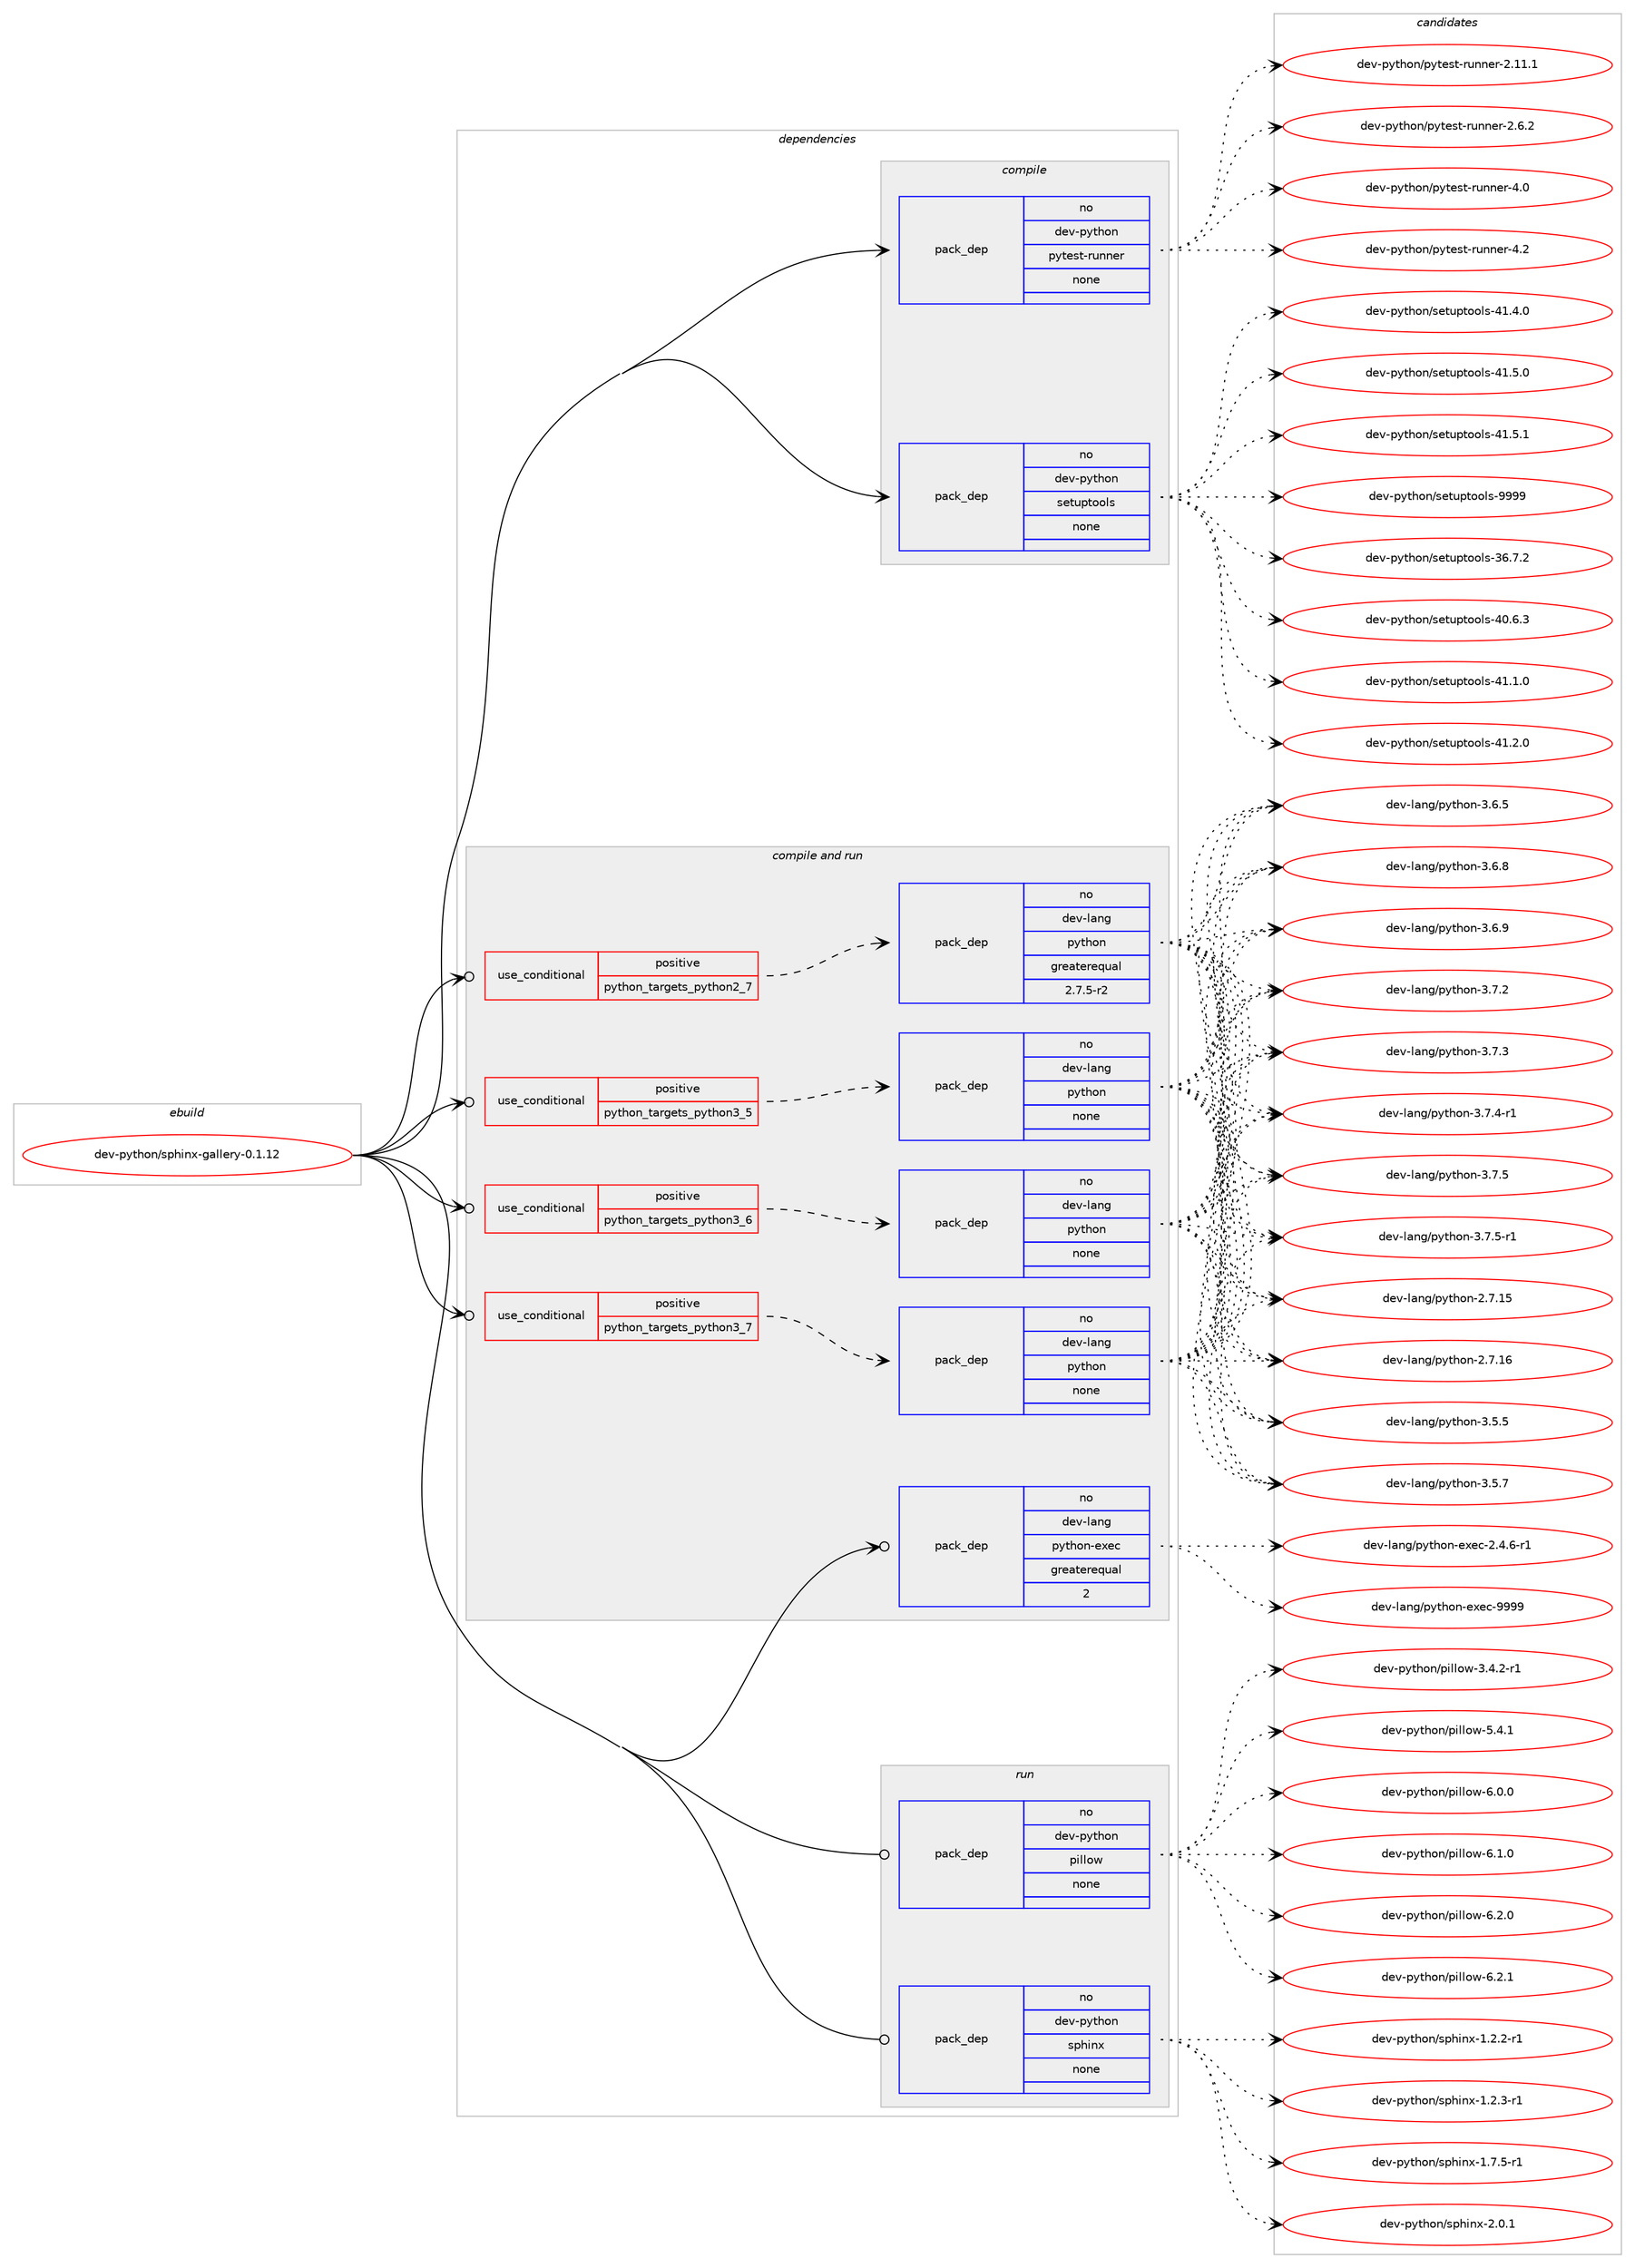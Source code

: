 digraph prolog {

# *************
# Graph options
# *************

newrank=true;
concentrate=true;
compound=true;
graph [rankdir=LR,fontname=Helvetica,fontsize=10,ranksep=1.5];#, ranksep=2.5, nodesep=0.2];
edge  [arrowhead=vee];
node  [fontname=Helvetica,fontsize=10];

# **********
# The ebuild
# **********

subgraph cluster_leftcol {
color=gray;
rank=same;
label=<<i>ebuild</i>>;
id [label="dev-python/sphinx-gallery-0.1.12", color=red, width=4, href="../dev-python/sphinx-gallery-0.1.12.svg"];
}

# ****************
# The dependencies
# ****************

subgraph cluster_midcol {
color=gray;
label=<<i>dependencies</i>>;
subgraph cluster_compile {
fillcolor="#eeeeee";
style=filled;
label=<<i>compile</i>>;
subgraph pack476571 {
dependency638097 [label=<<TABLE BORDER="0" CELLBORDER="1" CELLSPACING="0" CELLPADDING="4" WIDTH="220"><TR><TD ROWSPAN="6" CELLPADDING="30">pack_dep</TD></TR><TR><TD WIDTH="110">no</TD></TR><TR><TD>dev-python</TD></TR><TR><TD>pytest-runner</TD></TR><TR><TD>none</TD></TR><TR><TD></TD></TR></TABLE>>, shape=none, color=blue];
}
id:e -> dependency638097:w [weight=20,style="solid",arrowhead="vee"];
subgraph pack476572 {
dependency638098 [label=<<TABLE BORDER="0" CELLBORDER="1" CELLSPACING="0" CELLPADDING="4" WIDTH="220"><TR><TD ROWSPAN="6" CELLPADDING="30">pack_dep</TD></TR><TR><TD WIDTH="110">no</TD></TR><TR><TD>dev-python</TD></TR><TR><TD>setuptools</TD></TR><TR><TD>none</TD></TR><TR><TD></TD></TR></TABLE>>, shape=none, color=blue];
}
id:e -> dependency638098:w [weight=20,style="solid",arrowhead="vee"];
}
subgraph cluster_compileandrun {
fillcolor="#eeeeee";
style=filled;
label=<<i>compile and run</i>>;
subgraph cond149645 {
dependency638099 [label=<<TABLE BORDER="0" CELLBORDER="1" CELLSPACING="0" CELLPADDING="4"><TR><TD ROWSPAN="3" CELLPADDING="10">use_conditional</TD></TR><TR><TD>positive</TD></TR><TR><TD>python_targets_python2_7</TD></TR></TABLE>>, shape=none, color=red];
subgraph pack476573 {
dependency638100 [label=<<TABLE BORDER="0" CELLBORDER="1" CELLSPACING="0" CELLPADDING="4" WIDTH="220"><TR><TD ROWSPAN="6" CELLPADDING="30">pack_dep</TD></TR><TR><TD WIDTH="110">no</TD></TR><TR><TD>dev-lang</TD></TR><TR><TD>python</TD></TR><TR><TD>greaterequal</TD></TR><TR><TD>2.7.5-r2</TD></TR></TABLE>>, shape=none, color=blue];
}
dependency638099:e -> dependency638100:w [weight=20,style="dashed",arrowhead="vee"];
}
id:e -> dependency638099:w [weight=20,style="solid",arrowhead="odotvee"];
subgraph cond149646 {
dependency638101 [label=<<TABLE BORDER="0" CELLBORDER="1" CELLSPACING="0" CELLPADDING="4"><TR><TD ROWSPAN="3" CELLPADDING="10">use_conditional</TD></TR><TR><TD>positive</TD></TR><TR><TD>python_targets_python3_5</TD></TR></TABLE>>, shape=none, color=red];
subgraph pack476574 {
dependency638102 [label=<<TABLE BORDER="0" CELLBORDER="1" CELLSPACING="0" CELLPADDING="4" WIDTH="220"><TR><TD ROWSPAN="6" CELLPADDING="30">pack_dep</TD></TR><TR><TD WIDTH="110">no</TD></TR><TR><TD>dev-lang</TD></TR><TR><TD>python</TD></TR><TR><TD>none</TD></TR><TR><TD></TD></TR></TABLE>>, shape=none, color=blue];
}
dependency638101:e -> dependency638102:w [weight=20,style="dashed",arrowhead="vee"];
}
id:e -> dependency638101:w [weight=20,style="solid",arrowhead="odotvee"];
subgraph cond149647 {
dependency638103 [label=<<TABLE BORDER="0" CELLBORDER="1" CELLSPACING="0" CELLPADDING="4"><TR><TD ROWSPAN="3" CELLPADDING="10">use_conditional</TD></TR><TR><TD>positive</TD></TR><TR><TD>python_targets_python3_6</TD></TR></TABLE>>, shape=none, color=red];
subgraph pack476575 {
dependency638104 [label=<<TABLE BORDER="0" CELLBORDER="1" CELLSPACING="0" CELLPADDING="4" WIDTH="220"><TR><TD ROWSPAN="6" CELLPADDING="30">pack_dep</TD></TR><TR><TD WIDTH="110">no</TD></TR><TR><TD>dev-lang</TD></TR><TR><TD>python</TD></TR><TR><TD>none</TD></TR><TR><TD></TD></TR></TABLE>>, shape=none, color=blue];
}
dependency638103:e -> dependency638104:w [weight=20,style="dashed",arrowhead="vee"];
}
id:e -> dependency638103:w [weight=20,style="solid",arrowhead="odotvee"];
subgraph cond149648 {
dependency638105 [label=<<TABLE BORDER="0" CELLBORDER="1" CELLSPACING="0" CELLPADDING="4"><TR><TD ROWSPAN="3" CELLPADDING="10">use_conditional</TD></TR><TR><TD>positive</TD></TR><TR><TD>python_targets_python3_7</TD></TR></TABLE>>, shape=none, color=red];
subgraph pack476576 {
dependency638106 [label=<<TABLE BORDER="0" CELLBORDER="1" CELLSPACING="0" CELLPADDING="4" WIDTH="220"><TR><TD ROWSPAN="6" CELLPADDING="30">pack_dep</TD></TR><TR><TD WIDTH="110">no</TD></TR><TR><TD>dev-lang</TD></TR><TR><TD>python</TD></TR><TR><TD>none</TD></TR><TR><TD></TD></TR></TABLE>>, shape=none, color=blue];
}
dependency638105:e -> dependency638106:w [weight=20,style="dashed",arrowhead="vee"];
}
id:e -> dependency638105:w [weight=20,style="solid",arrowhead="odotvee"];
subgraph pack476577 {
dependency638107 [label=<<TABLE BORDER="0" CELLBORDER="1" CELLSPACING="0" CELLPADDING="4" WIDTH="220"><TR><TD ROWSPAN="6" CELLPADDING="30">pack_dep</TD></TR><TR><TD WIDTH="110">no</TD></TR><TR><TD>dev-lang</TD></TR><TR><TD>python-exec</TD></TR><TR><TD>greaterequal</TD></TR><TR><TD>2</TD></TR></TABLE>>, shape=none, color=blue];
}
id:e -> dependency638107:w [weight=20,style="solid",arrowhead="odotvee"];
}
subgraph cluster_run {
fillcolor="#eeeeee";
style=filled;
label=<<i>run</i>>;
subgraph pack476578 {
dependency638108 [label=<<TABLE BORDER="0" CELLBORDER="1" CELLSPACING="0" CELLPADDING="4" WIDTH="220"><TR><TD ROWSPAN="6" CELLPADDING="30">pack_dep</TD></TR><TR><TD WIDTH="110">no</TD></TR><TR><TD>dev-python</TD></TR><TR><TD>pillow</TD></TR><TR><TD>none</TD></TR><TR><TD></TD></TR></TABLE>>, shape=none, color=blue];
}
id:e -> dependency638108:w [weight=20,style="solid",arrowhead="odot"];
subgraph pack476579 {
dependency638109 [label=<<TABLE BORDER="0" CELLBORDER="1" CELLSPACING="0" CELLPADDING="4" WIDTH="220"><TR><TD ROWSPAN="6" CELLPADDING="30">pack_dep</TD></TR><TR><TD WIDTH="110">no</TD></TR><TR><TD>dev-python</TD></TR><TR><TD>sphinx</TD></TR><TR><TD>none</TD></TR><TR><TD></TD></TR></TABLE>>, shape=none, color=blue];
}
id:e -> dependency638109:w [weight=20,style="solid",arrowhead="odot"];
}
}

# **************
# The candidates
# **************

subgraph cluster_choices {
rank=same;
color=gray;
label=<<i>candidates</i>>;

subgraph choice476571 {
color=black;
nodesep=1;
choice10010111845112121116104111110471121211161011151164511411711011010111445504649494649 [label="dev-python/pytest-runner-2.11.1", color=red, width=4,href="../dev-python/pytest-runner-2.11.1.svg"];
choice100101118451121211161041111104711212111610111511645114117110110101114455046544650 [label="dev-python/pytest-runner-2.6.2", color=red, width=4,href="../dev-python/pytest-runner-2.6.2.svg"];
choice10010111845112121116104111110471121211161011151164511411711011010111445524648 [label="dev-python/pytest-runner-4.0", color=red, width=4,href="../dev-python/pytest-runner-4.0.svg"];
choice10010111845112121116104111110471121211161011151164511411711011010111445524650 [label="dev-python/pytest-runner-4.2", color=red, width=4,href="../dev-python/pytest-runner-4.2.svg"];
dependency638097:e -> choice10010111845112121116104111110471121211161011151164511411711011010111445504649494649:w [style=dotted,weight="100"];
dependency638097:e -> choice100101118451121211161041111104711212111610111511645114117110110101114455046544650:w [style=dotted,weight="100"];
dependency638097:e -> choice10010111845112121116104111110471121211161011151164511411711011010111445524648:w [style=dotted,weight="100"];
dependency638097:e -> choice10010111845112121116104111110471121211161011151164511411711011010111445524650:w [style=dotted,weight="100"];
}
subgraph choice476572 {
color=black;
nodesep=1;
choice100101118451121211161041111104711510111611711211611111110811545515446554650 [label="dev-python/setuptools-36.7.2", color=red, width=4,href="../dev-python/setuptools-36.7.2.svg"];
choice100101118451121211161041111104711510111611711211611111110811545524846544651 [label="dev-python/setuptools-40.6.3", color=red, width=4,href="../dev-python/setuptools-40.6.3.svg"];
choice100101118451121211161041111104711510111611711211611111110811545524946494648 [label="dev-python/setuptools-41.1.0", color=red, width=4,href="../dev-python/setuptools-41.1.0.svg"];
choice100101118451121211161041111104711510111611711211611111110811545524946504648 [label="dev-python/setuptools-41.2.0", color=red, width=4,href="../dev-python/setuptools-41.2.0.svg"];
choice100101118451121211161041111104711510111611711211611111110811545524946524648 [label="dev-python/setuptools-41.4.0", color=red, width=4,href="../dev-python/setuptools-41.4.0.svg"];
choice100101118451121211161041111104711510111611711211611111110811545524946534648 [label="dev-python/setuptools-41.5.0", color=red, width=4,href="../dev-python/setuptools-41.5.0.svg"];
choice100101118451121211161041111104711510111611711211611111110811545524946534649 [label="dev-python/setuptools-41.5.1", color=red, width=4,href="../dev-python/setuptools-41.5.1.svg"];
choice10010111845112121116104111110471151011161171121161111111081154557575757 [label="dev-python/setuptools-9999", color=red, width=4,href="../dev-python/setuptools-9999.svg"];
dependency638098:e -> choice100101118451121211161041111104711510111611711211611111110811545515446554650:w [style=dotted,weight="100"];
dependency638098:e -> choice100101118451121211161041111104711510111611711211611111110811545524846544651:w [style=dotted,weight="100"];
dependency638098:e -> choice100101118451121211161041111104711510111611711211611111110811545524946494648:w [style=dotted,weight="100"];
dependency638098:e -> choice100101118451121211161041111104711510111611711211611111110811545524946504648:w [style=dotted,weight="100"];
dependency638098:e -> choice100101118451121211161041111104711510111611711211611111110811545524946524648:w [style=dotted,weight="100"];
dependency638098:e -> choice100101118451121211161041111104711510111611711211611111110811545524946534648:w [style=dotted,weight="100"];
dependency638098:e -> choice100101118451121211161041111104711510111611711211611111110811545524946534649:w [style=dotted,weight="100"];
dependency638098:e -> choice10010111845112121116104111110471151011161171121161111111081154557575757:w [style=dotted,weight="100"];
}
subgraph choice476573 {
color=black;
nodesep=1;
choice10010111845108971101034711212111610411111045504655464953 [label="dev-lang/python-2.7.15", color=red, width=4,href="../dev-lang/python-2.7.15.svg"];
choice10010111845108971101034711212111610411111045504655464954 [label="dev-lang/python-2.7.16", color=red, width=4,href="../dev-lang/python-2.7.16.svg"];
choice100101118451089711010347112121116104111110455146534653 [label="dev-lang/python-3.5.5", color=red, width=4,href="../dev-lang/python-3.5.5.svg"];
choice100101118451089711010347112121116104111110455146534655 [label="dev-lang/python-3.5.7", color=red, width=4,href="../dev-lang/python-3.5.7.svg"];
choice100101118451089711010347112121116104111110455146544653 [label="dev-lang/python-3.6.5", color=red, width=4,href="../dev-lang/python-3.6.5.svg"];
choice100101118451089711010347112121116104111110455146544656 [label="dev-lang/python-3.6.8", color=red, width=4,href="../dev-lang/python-3.6.8.svg"];
choice100101118451089711010347112121116104111110455146544657 [label="dev-lang/python-3.6.9", color=red, width=4,href="../dev-lang/python-3.6.9.svg"];
choice100101118451089711010347112121116104111110455146554650 [label="dev-lang/python-3.7.2", color=red, width=4,href="../dev-lang/python-3.7.2.svg"];
choice100101118451089711010347112121116104111110455146554651 [label="dev-lang/python-3.7.3", color=red, width=4,href="../dev-lang/python-3.7.3.svg"];
choice1001011184510897110103471121211161041111104551465546524511449 [label="dev-lang/python-3.7.4-r1", color=red, width=4,href="../dev-lang/python-3.7.4-r1.svg"];
choice100101118451089711010347112121116104111110455146554653 [label="dev-lang/python-3.7.5", color=red, width=4,href="../dev-lang/python-3.7.5.svg"];
choice1001011184510897110103471121211161041111104551465546534511449 [label="dev-lang/python-3.7.5-r1", color=red, width=4,href="../dev-lang/python-3.7.5-r1.svg"];
dependency638100:e -> choice10010111845108971101034711212111610411111045504655464953:w [style=dotted,weight="100"];
dependency638100:e -> choice10010111845108971101034711212111610411111045504655464954:w [style=dotted,weight="100"];
dependency638100:e -> choice100101118451089711010347112121116104111110455146534653:w [style=dotted,weight="100"];
dependency638100:e -> choice100101118451089711010347112121116104111110455146534655:w [style=dotted,weight="100"];
dependency638100:e -> choice100101118451089711010347112121116104111110455146544653:w [style=dotted,weight="100"];
dependency638100:e -> choice100101118451089711010347112121116104111110455146544656:w [style=dotted,weight="100"];
dependency638100:e -> choice100101118451089711010347112121116104111110455146544657:w [style=dotted,weight="100"];
dependency638100:e -> choice100101118451089711010347112121116104111110455146554650:w [style=dotted,weight="100"];
dependency638100:e -> choice100101118451089711010347112121116104111110455146554651:w [style=dotted,weight="100"];
dependency638100:e -> choice1001011184510897110103471121211161041111104551465546524511449:w [style=dotted,weight="100"];
dependency638100:e -> choice100101118451089711010347112121116104111110455146554653:w [style=dotted,weight="100"];
dependency638100:e -> choice1001011184510897110103471121211161041111104551465546534511449:w [style=dotted,weight="100"];
}
subgraph choice476574 {
color=black;
nodesep=1;
choice10010111845108971101034711212111610411111045504655464953 [label="dev-lang/python-2.7.15", color=red, width=4,href="../dev-lang/python-2.7.15.svg"];
choice10010111845108971101034711212111610411111045504655464954 [label="dev-lang/python-2.7.16", color=red, width=4,href="../dev-lang/python-2.7.16.svg"];
choice100101118451089711010347112121116104111110455146534653 [label="dev-lang/python-3.5.5", color=red, width=4,href="../dev-lang/python-3.5.5.svg"];
choice100101118451089711010347112121116104111110455146534655 [label="dev-lang/python-3.5.7", color=red, width=4,href="../dev-lang/python-3.5.7.svg"];
choice100101118451089711010347112121116104111110455146544653 [label="dev-lang/python-3.6.5", color=red, width=4,href="../dev-lang/python-3.6.5.svg"];
choice100101118451089711010347112121116104111110455146544656 [label="dev-lang/python-3.6.8", color=red, width=4,href="../dev-lang/python-3.6.8.svg"];
choice100101118451089711010347112121116104111110455146544657 [label="dev-lang/python-3.6.9", color=red, width=4,href="../dev-lang/python-3.6.9.svg"];
choice100101118451089711010347112121116104111110455146554650 [label="dev-lang/python-3.7.2", color=red, width=4,href="../dev-lang/python-3.7.2.svg"];
choice100101118451089711010347112121116104111110455146554651 [label="dev-lang/python-3.7.3", color=red, width=4,href="../dev-lang/python-3.7.3.svg"];
choice1001011184510897110103471121211161041111104551465546524511449 [label="dev-lang/python-3.7.4-r1", color=red, width=4,href="../dev-lang/python-3.7.4-r1.svg"];
choice100101118451089711010347112121116104111110455146554653 [label="dev-lang/python-3.7.5", color=red, width=4,href="../dev-lang/python-3.7.5.svg"];
choice1001011184510897110103471121211161041111104551465546534511449 [label="dev-lang/python-3.7.5-r1", color=red, width=4,href="../dev-lang/python-3.7.5-r1.svg"];
dependency638102:e -> choice10010111845108971101034711212111610411111045504655464953:w [style=dotted,weight="100"];
dependency638102:e -> choice10010111845108971101034711212111610411111045504655464954:w [style=dotted,weight="100"];
dependency638102:e -> choice100101118451089711010347112121116104111110455146534653:w [style=dotted,weight="100"];
dependency638102:e -> choice100101118451089711010347112121116104111110455146534655:w [style=dotted,weight="100"];
dependency638102:e -> choice100101118451089711010347112121116104111110455146544653:w [style=dotted,weight="100"];
dependency638102:e -> choice100101118451089711010347112121116104111110455146544656:w [style=dotted,weight="100"];
dependency638102:e -> choice100101118451089711010347112121116104111110455146544657:w [style=dotted,weight="100"];
dependency638102:e -> choice100101118451089711010347112121116104111110455146554650:w [style=dotted,weight="100"];
dependency638102:e -> choice100101118451089711010347112121116104111110455146554651:w [style=dotted,weight="100"];
dependency638102:e -> choice1001011184510897110103471121211161041111104551465546524511449:w [style=dotted,weight="100"];
dependency638102:e -> choice100101118451089711010347112121116104111110455146554653:w [style=dotted,weight="100"];
dependency638102:e -> choice1001011184510897110103471121211161041111104551465546534511449:w [style=dotted,weight="100"];
}
subgraph choice476575 {
color=black;
nodesep=1;
choice10010111845108971101034711212111610411111045504655464953 [label="dev-lang/python-2.7.15", color=red, width=4,href="../dev-lang/python-2.7.15.svg"];
choice10010111845108971101034711212111610411111045504655464954 [label="dev-lang/python-2.7.16", color=red, width=4,href="../dev-lang/python-2.7.16.svg"];
choice100101118451089711010347112121116104111110455146534653 [label="dev-lang/python-3.5.5", color=red, width=4,href="../dev-lang/python-3.5.5.svg"];
choice100101118451089711010347112121116104111110455146534655 [label="dev-lang/python-3.5.7", color=red, width=4,href="../dev-lang/python-3.5.7.svg"];
choice100101118451089711010347112121116104111110455146544653 [label="dev-lang/python-3.6.5", color=red, width=4,href="../dev-lang/python-3.6.5.svg"];
choice100101118451089711010347112121116104111110455146544656 [label="dev-lang/python-3.6.8", color=red, width=4,href="../dev-lang/python-3.6.8.svg"];
choice100101118451089711010347112121116104111110455146544657 [label="dev-lang/python-3.6.9", color=red, width=4,href="../dev-lang/python-3.6.9.svg"];
choice100101118451089711010347112121116104111110455146554650 [label="dev-lang/python-3.7.2", color=red, width=4,href="../dev-lang/python-3.7.2.svg"];
choice100101118451089711010347112121116104111110455146554651 [label="dev-lang/python-3.7.3", color=red, width=4,href="../dev-lang/python-3.7.3.svg"];
choice1001011184510897110103471121211161041111104551465546524511449 [label="dev-lang/python-3.7.4-r1", color=red, width=4,href="../dev-lang/python-3.7.4-r1.svg"];
choice100101118451089711010347112121116104111110455146554653 [label="dev-lang/python-3.7.5", color=red, width=4,href="../dev-lang/python-3.7.5.svg"];
choice1001011184510897110103471121211161041111104551465546534511449 [label="dev-lang/python-3.7.5-r1", color=red, width=4,href="../dev-lang/python-3.7.5-r1.svg"];
dependency638104:e -> choice10010111845108971101034711212111610411111045504655464953:w [style=dotted,weight="100"];
dependency638104:e -> choice10010111845108971101034711212111610411111045504655464954:w [style=dotted,weight="100"];
dependency638104:e -> choice100101118451089711010347112121116104111110455146534653:w [style=dotted,weight="100"];
dependency638104:e -> choice100101118451089711010347112121116104111110455146534655:w [style=dotted,weight="100"];
dependency638104:e -> choice100101118451089711010347112121116104111110455146544653:w [style=dotted,weight="100"];
dependency638104:e -> choice100101118451089711010347112121116104111110455146544656:w [style=dotted,weight="100"];
dependency638104:e -> choice100101118451089711010347112121116104111110455146544657:w [style=dotted,weight="100"];
dependency638104:e -> choice100101118451089711010347112121116104111110455146554650:w [style=dotted,weight="100"];
dependency638104:e -> choice100101118451089711010347112121116104111110455146554651:w [style=dotted,weight="100"];
dependency638104:e -> choice1001011184510897110103471121211161041111104551465546524511449:w [style=dotted,weight="100"];
dependency638104:e -> choice100101118451089711010347112121116104111110455146554653:w [style=dotted,weight="100"];
dependency638104:e -> choice1001011184510897110103471121211161041111104551465546534511449:w [style=dotted,weight="100"];
}
subgraph choice476576 {
color=black;
nodesep=1;
choice10010111845108971101034711212111610411111045504655464953 [label="dev-lang/python-2.7.15", color=red, width=4,href="../dev-lang/python-2.7.15.svg"];
choice10010111845108971101034711212111610411111045504655464954 [label="dev-lang/python-2.7.16", color=red, width=4,href="../dev-lang/python-2.7.16.svg"];
choice100101118451089711010347112121116104111110455146534653 [label="dev-lang/python-3.5.5", color=red, width=4,href="../dev-lang/python-3.5.5.svg"];
choice100101118451089711010347112121116104111110455146534655 [label="dev-lang/python-3.5.7", color=red, width=4,href="../dev-lang/python-3.5.7.svg"];
choice100101118451089711010347112121116104111110455146544653 [label="dev-lang/python-3.6.5", color=red, width=4,href="../dev-lang/python-3.6.5.svg"];
choice100101118451089711010347112121116104111110455146544656 [label="dev-lang/python-3.6.8", color=red, width=4,href="../dev-lang/python-3.6.8.svg"];
choice100101118451089711010347112121116104111110455146544657 [label="dev-lang/python-3.6.9", color=red, width=4,href="../dev-lang/python-3.6.9.svg"];
choice100101118451089711010347112121116104111110455146554650 [label="dev-lang/python-3.7.2", color=red, width=4,href="../dev-lang/python-3.7.2.svg"];
choice100101118451089711010347112121116104111110455146554651 [label="dev-lang/python-3.7.3", color=red, width=4,href="../dev-lang/python-3.7.3.svg"];
choice1001011184510897110103471121211161041111104551465546524511449 [label="dev-lang/python-3.7.4-r1", color=red, width=4,href="../dev-lang/python-3.7.4-r1.svg"];
choice100101118451089711010347112121116104111110455146554653 [label="dev-lang/python-3.7.5", color=red, width=4,href="../dev-lang/python-3.7.5.svg"];
choice1001011184510897110103471121211161041111104551465546534511449 [label="dev-lang/python-3.7.5-r1", color=red, width=4,href="../dev-lang/python-3.7.5-r1.svg"];
dependency638106:e -> choice10010111845108971101034711212111610411111045504655464953:w [style=dotted,weight="100"];
dependency638106:e -> choice10010111845108971101034711212111610411111045504655464954:w [style=dotted,weight="100"];
dependency638106:e -> choice100101118451089711010347112121116104111110455146534653:w [style=dotted,weight="100"];
dependency638106:e -> choice100101118451089711010347112121116104111110455146534655:w [style=dotted,weight="100"];
dependency638106:e -> choice100101118451089711010347112121116104111110455146544653:w [style=dotted,weight="100"];
dependency638106:e -> choice100101118451089711010347112121116104111110455146544656:w [style=dotted,weight="100"];
dependency638106:e -> choice100101118451089711010347112121116104111110455146544657:w [style=dotted,weight="100"];
dependency638106:e -> choice100101118451089711010347112121116104111110455146554650:w [style=dotted,weight="100"];
dependency638106:e -> choice100101118451089711010347112121116104111110455146554651:w [style=dotted,weight="100"];
dependency638106:e -> choice1001011184510897110103471121211161041111104551465546524511449:w [style=dotted,weight="100"];
dependency638106:e -> choice100101118451089711010347112121116104111110455146554653:w [style=dotted,weight="100"];
dependency638106:e -> choice1001011184510897110103471121211161041111104551465546534511449:w [style=dotted,weight="100"];
}
subgraph choice476577 {
color=black;
nodesep=1;
choice10010111845108971101034711212111610411111045101120101994550465246544511449 [label="dev-lang/python-exec-2.4.6-r1", color=red, width=4,href="../dev-lang/python-exec-2.4.6-r1.svg"];
choice10010111845108971101034711212111610411111045101120101994557575757 [label="dev-lang/python-exec-9999", color=red, width=4,href="../dev-lang/python-exec-9999.svg"];
dependency638107:e -> choice10010111845108971101034711212111610411111045101120101994550465246544511449:w [style=dotted,weight="100"];
dependency638107:e -> choice10010111845108971101034711212111610411111045101120101994557575757:w [style=dotted,weight="100"];
}
subgraph choice476578 {
color=black;
nodesep=1;
choice10010111845112121116104111110471121051081081111194551465246504511449 [label="dev-python/pillow-3.4.2-r1", color=red, width=4,href="../dev-python/pillow-3.4.2-r1.svg"];
choice1001011184511212111610411111047112105108108111119455346524649 [label="dev-python/pillow-5.4.1", color=red, width=4,href="../dev-python/pillow-5.4.1.svg"];
choice1001011184511212111610411111047112105108108111119455446484648 [label="dev-python/pillow-6.0.0", color=red, width=4,href="../dev-python/pillow-6.0.0.svg"];
choice1001011184511212111610411111047112105108108111119455446494648 [label="dev-python/pillow-6.1.0", color=red, width=4,href="../dev-python/pillow-6.1.0.svg"];
choice1001011184511212111610411111047112105108108111119455446504648 [label="dev-python/pillow-6.2.0", color=red, width=4,href="../dev-python/pillow-6.2.0.svg"];
choice1001011184511212111610411111047112105108108111119455446504649 [label="dev-python/pillow-6.2.1", color=red, width=4,href="../dev-python/pillow-6.2.1.svg"];
dependency638108:e -> choice10010111845112121116104111110471121051081081111194551465246504511449:w [style=dotted,weight="100"];
dependency638108:e -> choice1001011184511212111610411111047112105108108111119455346524649:w [style=dotted,weight="100"];
dependency638108:e -> choice1001011184511212111610411111047112105108108111119455446484648:w [style=dotted,weight="100"];
dependency638108:e -> choice1001011184511212111610411111047112105108108111119455446494648:w [style=dotted,weight="100"];
dependency638108:e -> choice1001011184511212111610411111047112105108108111119455446504648:w [style=dotted,weight="100"];
dependency638108:e -> choice1001011184511212111610411111047112105108108111119455446504649:w [style=dotted,weight="100"];
}
subgraph choice476579 {
color=black;
nodesep=1;
choice10010111845112121116104111110471151121041051101204549465046504511449 [label="dev-python/sphinx-1.2.2-r1", color=red, width=4,href="../dev-python/sphinx-1.2.2-r1.svg"];
choice10010111845112121116104111110471151121041051101204549465046514511449 [label="dev-python/sphinx-1.2.3-r1", color=red, width=4,href="../dev-python/sphinx-1.2.3-r1.svg"];
choice10010111845112121116104111110471151121041051101204549465546534511449 [label="dev-python/sphinx-1.7.5-r1", color=red, width=4,href="../dev-python/sphinx-1.7.5-r1.svg"];
choice1001011184511212111610411111047115112104105110120455046484649 [label="dev-python/sphinx-2.0.1", color=red, width=4,href="../dev-python/sphinx-2.0.1.svg"];
dependency638109:e -> choice10010111845112121116104111110471151121041051101204549465046504511449:w [style=dotted,weight="100"];
dependency638109:e -> choice10010111845112121116104111110471151121041051101204549465046514511449:w [style=dotted,weight="100"];
dependency638109:e -> choice10010111845112121116104111110471151121041051101204549465546534511449:w [style=dotted,weight="100"];
dependency638109:e -> choice1001011184511212111610411111047115112104105110120455046484649:w [style=dotted,weight="100"];
}
}

}
